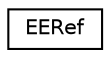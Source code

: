 digraph "Grafische Darstellung der Klassenhierarchie"
{
  edge [fontname="Helvetica",fontsize="10",labelfontname="Helvetica",labelfontsize="10"];
  node [fontname="Helvetica",fontsize="10",shape=record];
  rankdir="LR";
  Node0 [label="EERef",height=0.2,width=0.4,color="black", fillcolor="white", style="filled",URL="$structEERef.html"];
}

